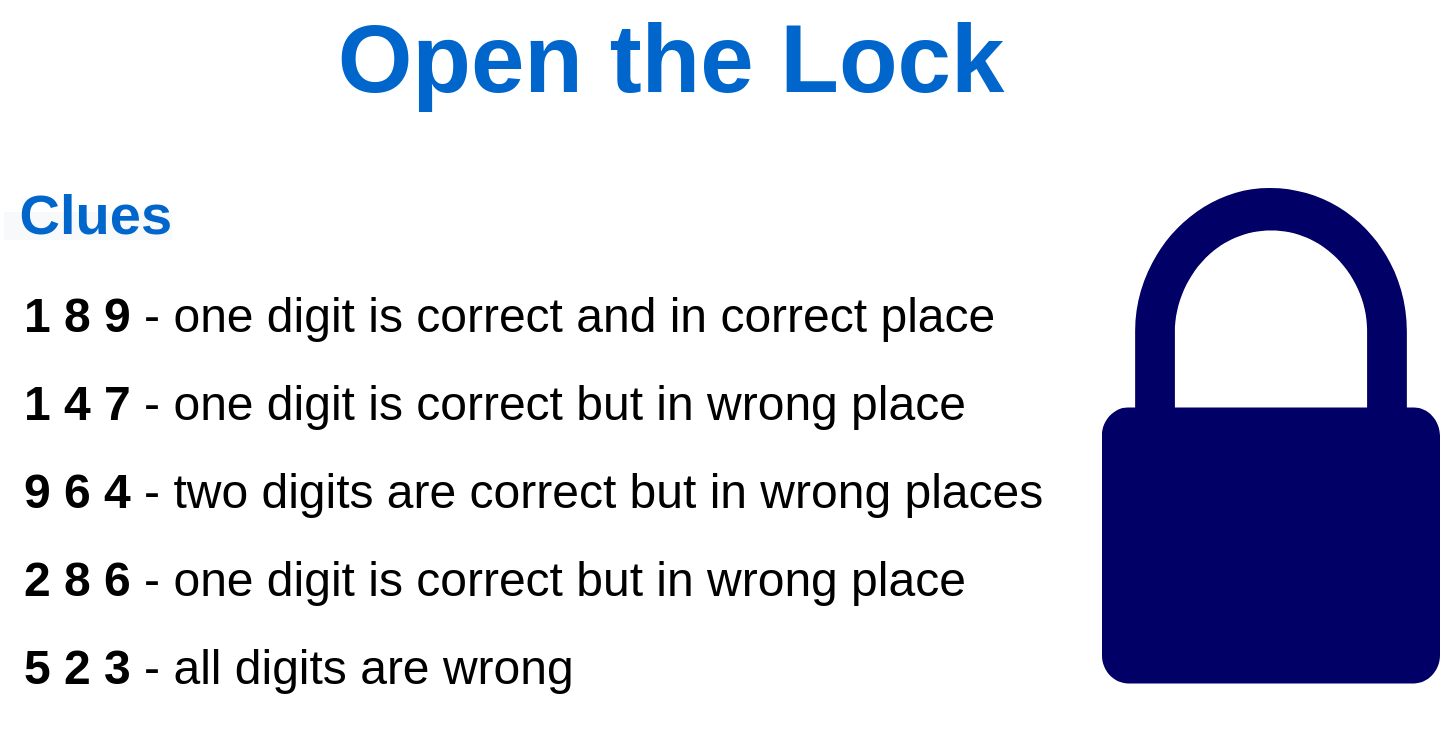 <mxfile version="13.7.7" type="device"><diagram id="2sUn2XQQ8oBaBQfB5bSw" name="Page-1"><mxGraphModel dx="1355" dy="722" grid="1" gridSize="10" guides="1" tooltips="1" connect="1" arrows="1" fold="1" page="1" pageScale="1" pageWidth="1169" pageHeight="827" math="0" shadow="0"><root><mxCell id="0"/><mxCell id="1" parent="0"/><mxCell id="Budih3P797xQM_tITHwA-5" value="&lt;font style=&quot;font-size: 48px&quot;&gt;&lt;b&gt;&lt;font color=&quot;#0066cc&quot;&gt;Open the Lock&lt;/font&gt;&lt;br&gt;&lt;/b&gt;&lt;/font&gt;" style="text;html=1;resizable=0;autosize=1;align=center;verticalAlign=middle;points=[];fillColor=none;strokeColor=none;rounded=0;" parent="1" vertex="1"><mxGeometry x="380" y="140" width="350" height="30" as="geometry"/></mxCell><mxCell id="Budih3P797xQM_tITHwA-6" value="&lt;p style=&quot;box-sizing: border-box ; margin: 0px 0px 8px ; padding: 0px ; min-height: 24px ; line-height: 150% ; font-family: &amp;#34;proximanova&amp;#34; , &amp;#34;helvetica&amp;#34; , &amp;#34;arial&amp;#34; , sans-serif ; background-color: rgb(255 , 255 , 255) ; font-size: 24px&quot;&gt;&lt;font style=&quot;font-size: 24px&quot;&gt;&lt;b&gt;1 8 9&lt;/b&gt; - one digit is correct and in correct place&lt;/font&gt;&lt;/p&gt;&lt;p style=&quot;box-sizing: border-box ; margin: 0px 0px 8px ; padding: 0px ; min-height: 24px ; line-height: 150% ; font-family: &amp;#34;proximanova&amp;#34; , &amp;#34;helvetica&amp;#34; , &amp;#34;arial&amp;#34; , sans-serif ; background-color: rgb(255 , 255 , 255) ; font-size: 24px&quot;&gt;&lt;b&gt;1 4 7&lt;/b&gt; - one digit is correct&amp;nbsp;but in wrong place&lt;/p&gt;&lt;p style=&quot;box-sizing: border-box ; margin: 0px 0px 8px ; padding: 0px ; min-height: 24px ; line-height: 150% ; font-family: &amp;#34;proximanova&amp;#34; , &amp;#34;helvetica&amp;#34; , &amp;#34;arial&amp;#34; , sans-serif ; background-color: rgb(255 , 255 , 255) ; font-size: 24px&quot;&gt;&lt;b&gt;9 6 4&lt;/b&gt; - two digits are correct but in wrong places&lt;/p&gt;&lt;p style=&quot;box-sizing: border-box ; margin: 0px 0px 8px ; padding: 0px ; min-height: 24px ; line-height: 150% ; font-family: &amp;#34;proximanova&amp;#34; , &amp;#34;helvetica&amp;#34; , &amp;#34;arial&amp;#34; , sans-serif ; background-color: rgb(255 , 255 , 255) ; font-size: 24px&quot;&gt;&lt;b&gt;2 8 6&lt;/b&gt; - one digit is correct but in wrong place&lt;/p&gt;&lt;p style=&quot;box-sizing: border-box ; margin: 0px 0px 8px ; padding: 0px ; min-height: 24px ; line-height: 150% ; font-family: &amp;#34;proximanova&amp;#34; , &amp;#34;helvetica&amp;#34; , &amp;#34;arial&amp;#34; , sans-serif ; background-color: rgb(255 , 255 , 255) ; font-size: 24px&quot;&gt;&lt;b&gt;5 2 3&lt;/b&gt; - all digits are wrong&lt;/p&gt;" style="text;html=1;resizable=0;autosize=1;align=left;verticalAlign=middle;points=[];fillColor=none;strokeColor=none;rounded=0;" parent="1" vertex="1"><mxGeometry x="230" y="260" width="530" height="230" as="geometry"/></mxCell><mxCell id="Budih3P797xQM_tITHwA-8" value="&lt;b style=&quot;color: rgb(0 , 0 , 0) ; font-family: &amp;#34;helvetica&amp;#34; ; font-style: normal ; letter-spacing: normal ; text-align: center ; text-indent: 0px ; text-transform: none ; word-spacing: 0px ; background-color: rgb(248 , 249 , 250)&quot;&gt;&lt;font color=&quot;#0066cc&quot; style=&quot;font-size: 28px&quot;&gt;&amp;nbsp;Clues&lt;/font&gt;&lt;/b&gt;" style="text;whiteSpace=wrap;html=1;" parent="1" vertex="1"><mxGeometry x="220" y="210" width="370" height="40" as="geometry"/></mxCell><mxCell id="Budih3P797xQM_tITHwA-19" value="" style="group;fillColor=#ffffff;" parent="1" vertex="1" connectable="0"><mxGeometry x="771" y="220" width="169" height="270" as="geometry"/></mxCell><mxCell id="Budih3P797xQM_tITHwA-18" value="" style="pointerEvents=1;shadow=0;dashed=0;html=1;strokeColor=none;labelPosition=center;verticalLabelPosition=bottom;verticalAlign=top;outlineConnect=0;align=center;shape=mxgraph.office.security.lock_protected;fillColor=#000066;" parent="Budih3P797xQM_tITHwA-19" vertex="1"><mxGeometry width="169" height="247.706" as="geometry"/></mxCell><mxCell id="Budih3P797xQM_tITHwA-16" value="" style="shape=image;html=1;verticalAlign=top;verticalLabelPosition=bottom;labelBackgroundColor=#ffffff;imageAspect=0;aspect=fixed;image=https://cdn0.iconfinder.com/data/icons/security-double-colour-blue-black-vol-3/52/password__key__security__protection-128.png;align=left;" parent="Budih3P797xQM_tITHwA-19" vertex="1"><mxGeometry x="7.429" y="102.798" width="154.514" height="154.514" as="geometry"/></mxCell></root></mxGraphModel></diagram></mxfile>